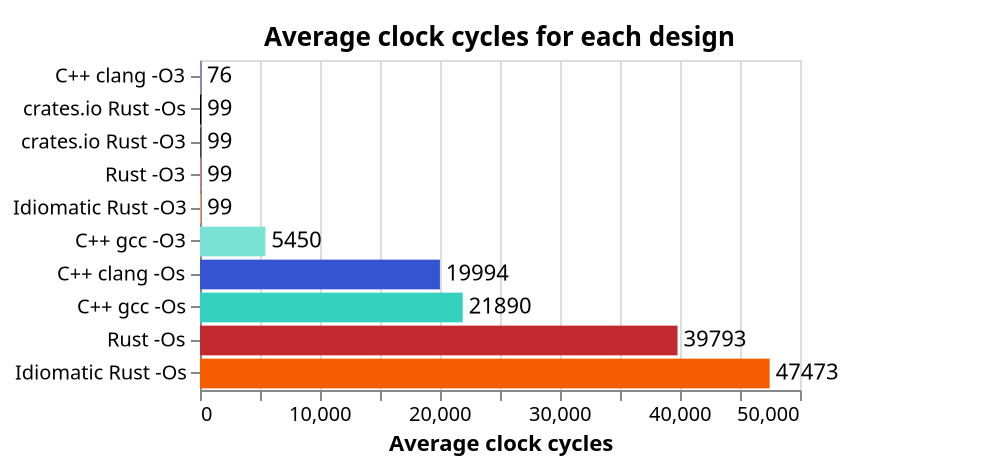 {
  "$schema": "https://vega.github.io/schema/vega-lite/v5.json",
  "title": "Average clock cycles for each design",
  "data": {
    "values":
    [
      {
        "Logic blocks": 29576,
        "Flip-flops": 5678,
        "RAM blocks": 0,
        "trueDualPortBlockRam": 0,
        "Multipliers": 0,
        "otherBlocks": 0,
        "Area": 35254,
        "Maximum frequency (MHz)": 38.71317672729492,
        "Average clock cycles": 99,
        "id": "keccak_crates_size",
        "Setup": "crates.io Rust -Os",
        "Scenario": "crates.io Rust",
        "compilerSetup": "rust -Os",
        "Implementation": "crates.io Rust",
        "Function": "keccak",
        "Compiler": "Rust",
        "Optimized for": "size",
        "Optimization flag": "-Os",
        "Language": "Rust",
        "Idiomatic": "false",
        "From crates.io": "true",
        "color": "#000000"
      },
      {
        "Logic blocks": 30505,
        "Flip-flops": 5678,
        "RAM blocks": 0,
        "trueDualPortBlockRam": 0,
        "Multipliers": 0,
        "otherBlocks": 0,
        "Area": 36183,
        "Maximum frequency (MHz)": 38.69669723510742,
        "Average clock cycles": 99,
        "id": "keccak_crates_speed",
        "Setup": "crates.io Rust -O3",
        "Scenario": "crates.io Rust",
        "compilerSetup": "rust -O3",
        "Implementation": "crates.io Rust",
        "Function": "keccak",
        "Compiler": "Rust",
        "Optimized for": "speed",
        "Optimization flag": "-O3",
        "Language": "Rust",
        "Idiomatic": "false",
        "From crates.io": "true",
        "color": "#404040"
      },
      {
        "Logic blocks": 27169,
        "Flip-flops": 6522,
        "RAM blocks": 0,
        "trueDualPortBlockRam": 0,
        "Multipliers": 8,
        "otherBlocks": 0,
        "Area": 33699,
        "Maximum frequency (MHz)": 56.2239990234375,
        "Average clock cycles": 39793,
        "id": "keccak_rust_size",
        "Setup": "Rust -Os",
        "Scenario": "Rust",
        "compilerSetup": "rust -Os",
        "Implementation": "Rust",
        "Function": "keccak",
        "Compiler": "Rust",
        "Optimized for": "size",
        "Optimization flag": "-Os",
        "Language": "Rust",
        "Idiomatic": "false",
        "From crates.io": "false",
        "color": "#C1292E"
      },
      {
        "Logic blocks": 9322,
        "Flip-flops": 4024,
        "RAM blocks": 0,
        "trueDualPortBlockRam": 0,
        "Multipliers": 0,
        "otherBlocks": 0,
        "Area": 13346,
        "Maximum frequency (MHz)": 106.73497009277344,
        "Average clock cycles": 99,
        "id": "keccak_rust_speed",
        "Setup": "Rust -O3",
        "Scenario": "Rust",
        "compilerSetup": "rust -O3",
        "Implementation": "Rust",
        "Function": "keccak",
        "Compiler": "Rust",
        "Optimized for": "speed",
        "Optimization flag": "-O3",
        "Language": "Rust",
        "Idiomatic": "false",
        "From crates.io": "false",
        "color": "#E2787C"
      },
      {
        "Logic blocks": 27422,
        "Flip-flops": 6522,
        "RAM blocks": 0,
        "trueDualPortBlockRam": 0,
        "Multipliers": 8,
        "otherBlocks": 0,
        "Area": 33952,
        "Maximum frequency (MHz)": 55.533958435058594,
        "Average clock cycles": 47473,
        "id": "keccak_idiom_size",
        "Setup": "Idiomatic Rust -Os",
        "Scenario": "Idiomatic Rust",
        "compilerSetup": "rust -Os",
        "Implementation": "Idiomatic Rust",
        "Function": "keccak",
        "Compiler": "Rust",
        "Optimized for": "size",
        "Optimization flag": "-Os",
        "Language": "Rust",
        "Idiomatic": "true",
        "From crates.io": "false",
        "color": "#F65D00"
      },
      {
        "Logic blocks": 9322,
        "Flip-flops": 4024,
        "RAM blocks": 0,
        "trueDualPortBlockRam": 0,
        "Multipliers": 0,
        "otherBlocks": 0,
        "Area": 13346,
        "Maximum frequency (MHz)": 106.73497009277344,
        "Average clock cycles": 99,
        "id": "keccak_idiom_speed",
        "Setup": "Idiomatic Rust -O3",
        "Scenario": "Idiomatic Rust",
        "compilerSetup": "rust -O3",
        "Implementation": "Idiomatic Rust",
        "Function": "keccak",
        "Compiler": "Rust",
        "Optimized for": "speed",
        "Optimization flag": "-O3",
        "Language": "Rust",
        "Idiomatic": "true",
        "From crates.io": "false",
        "color": "#FF9A5C"
      },
      {
        "Logic blocks": 11406,
        "Flip-flops": 3856,
        "RAM blocks": 0,
        "trueDualPortBlockRam": 0,
        "Multipliers": 0,
        "otherBlocks": 0,
        "Area": 15262,
        "Maximum frequency (MHz)": 77.76654052734375,
        "Average clock cycles": 76,
        "id": "keccak_clang_speed",
        "Setup": "C++ clang -O3",
        "Scenario": "C++ clang",
        "compilerSetup": "clang -O3",
        "Implementation": "C++",
        "Function": "keccak",
        "Compiler": "Clang",
        "Optimized for": "speed",
        "Optimization flag": "-O3",
        "Language": "C++",
        "Idiomatic": "false",
        "From crates.io": "false",
        "color": "#7A8FE1"
      },
      {
        "Logic blocks": 28549,
        "Flip-flops": 10931,
        "RAM blocks": 0,
        "trueDualPortBlockRam": 0,
        "Multipliers": 0,
        "otherBlocks": 0,
        "Area": 39480,
        "Maximum frequency (MHz)": 73.76807403564453,
        "Average clock cycles": 5450,
        "id": "keccak_gcc_speed",
        "Setup": "C++ gcc -O3",
        "Scenario": "C++ gcc",
        "compilerSetup": "gcc -O3",
        "Implementation": "C++",
        "Function": "keccak",
        "Compiler": "GCC",
        "Optimized for": "speed",
        "Optimization flag": "-O3",
        "Language": "C++",
        "Idiomatic": "false",
        "From crates.io": "false",
        "color": "#7AE1D5"
      },
      {
        "Logic blocks": 5359,
        "Flip-flops": 2321,
        "RAM blocks": 80,
        "trueDualPortBlockRam": 0,
        "Multipliers": 2,
        "otherBlocks": 0,
        "Area": 7762,
        "Maximum frequency (MHz)": 89.07099151611328,
        "Average clock cycles": 19994,
        "id": "keccak_clang_size",
        "Setup": "C++ clang -Os",
        "Scenario": "C++ clang",
        "compilerSetup": "clang -Os",
        "Implementation": "C++",
        "Function": "keccak",
        "Compiler": "Clang",
        "Optimized for": "size",
        "Optimization flag": "-Os",
        "Language": "C++",
        "Idiomatic": "false",
        "From crates.io": "false",
        "color": "#3454D1"
      },
      {
        "Logic blocks": 8592,
        "Flip-flops": 3328,
        "RAM blocks": 80,
        "trueDualPortBlockRam": 0,
        "Multipliers": 10,
        "otherBlocks": 0,
        "Area": 12010,
        "Maximum frequency (MHz)": 84.58805847167969,
        "Average clock cycles": 21890,
        "id": "keccak_gcc_size",
        "Setup": "C++ gcc -Os",
        "Scenario": "C++ gcc",
        "compilerSetup": "gcc -Os",
        "Implementation": "C++",
        "Function": "keccak",
        "Compiler": "GCC",
        "Optimized for": "size",
        "Optimization flag": "-Os",
        "Language": "C++",
        "Idiomatic": "false",
        "From crates.io": "false",
        "color": "#34D1BF"
      }
    ]
  },

  "autosize": "none",
  "padding": { "left": 100, "top": 30, "right": 100, "bottom": 40 },
  "width": 300,
  "height": 165,
  "layer": [
    {
      "mark": {
        "type": "bar",
        "tooltip": true,
        "stroke": "black"
      },
      "encoding": {
        "color": {
          "legend": null,
          "field": "color",
          "type": "nominal",
          "scale": {
            "range": {
              "field": "color"
            }
          }
        },
        "tooltip": [
          {
            "field": "Average clock cycles",
            "type": "quantitative"
          },
          {
            "field": "Compiler"
          },
          {
            "field": "Optimized for"
          }
        ],
        "strokeWidth": {
          "condition": [
            {
              "param": "hover",
              "empty": false,
              "value": 0.5
            }
          ],
          "value": 0
        }
      },
      "params": [
        {
          "name": "hover",
          "select": {
            "type": "point",
            "on": "mouseover"
          }
        }
      ]
    },
    {
      "mark": {
        "type": "text",
        "align": "left",
        "baseline": "middle",
        "dx": 3
      },
      "encoding": {
        "text": { "field": "Average clock cycles", "type": "quantitative" }
      }
    }
  ],

  "encoding": {
    "y": {
      "field": "Setup",
      "title": null,
      "sort": "x"
    },
    "x": {
      "field": "Average clock cycles",
      "type": "quantitative"
    }
  }
}
